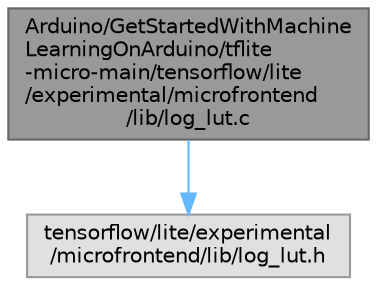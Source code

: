 digraph "Arduino/GetStartedWithMachineLearningOnArduino/tflite-micro-main/tensorflow/lite/experimental/microfrontend/lib/log_lut.c"
{
 // LATEX_PDF_SIZE
  bgcolor="transparent";
  edge [fontname=Helvetica,fontsize=10,labelfontname=Helvetica,labelfontsize=10];
  node [fontname=Helvetica,fontsize=10,shape=box,height=0.2,width=0.4];
  Node1 [id="Node000001",label="Arduino/GetStartedWithMachine\lLearningOnArduino/tflite\l-micro-main/tensorflow/lite\l/experimental/microfrontend\l/lib/log_lut.c",height=0.2,width=0.4,color="gray40", fillcolor="grey60", style="filled", fontcolor="black",tooltip=" "];
  Node1 -> Node2 [id="edge2_Node000001_Node000002",color="steelblue1",style="solid",tooltip=" "];
  Node2 [id="Node000002",label="tensorflow/lite/experimental\l/microfrontend/lib/log_lut.h",height=0.2,width=0.4,color="grey60", fillcolor="#E0E0E0", style="filled",tooltip=" "];
}
